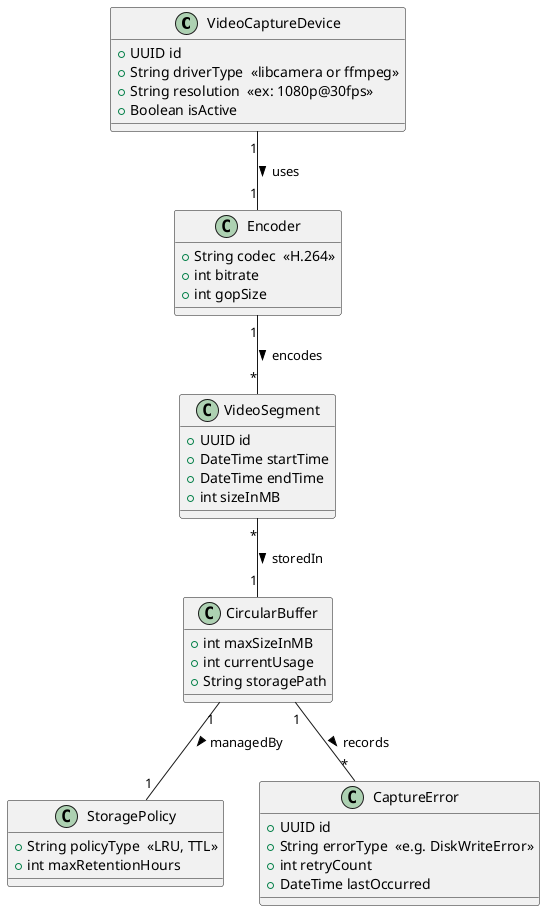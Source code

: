@startuml
'== Capture & Circular Buffer Domain Model ==

class VideoCaptureDevice {
    +UUID id
    +String driverType  <<libcamera or ffmpeg>>
    +String resolution  <<ex: 1080p@30fps>>
    +Boolean isActive
}

class Encoder {
    +String codec  <<H.264>>
    +int bitrate
    +int gopSize
}

class VideoSegment {
    +UUID id
    +DateTime startTime
    +DateTime endTime
    +int sizeInMB
}

class CircularBuffer {
    +int maxSizeInMB
    +int currentUsage
    +String storagePath
}

class StoragePolicy {
    +String policyType  <<LRU, TTL>>
    +int maxRetentionHours
}

class CaptureError {
    +UUID id
    +String errorType  <<e.g. DiskWriteError>>
    +int retryCount
    +DateTime lastOccurred
}

VideoCaptureDevice "1" -- "1" Encoder           : uses >
Encoder "1" -- "*" VideoSegment                 : encodes >
VideoSegment "*" -- "1" CircularBuffer          : storedIn >
CircularBuffer "1" -- "1" StoragePolicy         : managedBy >
CircularBuffer "1" -- "*" CaptureError          : records >

@enduml
